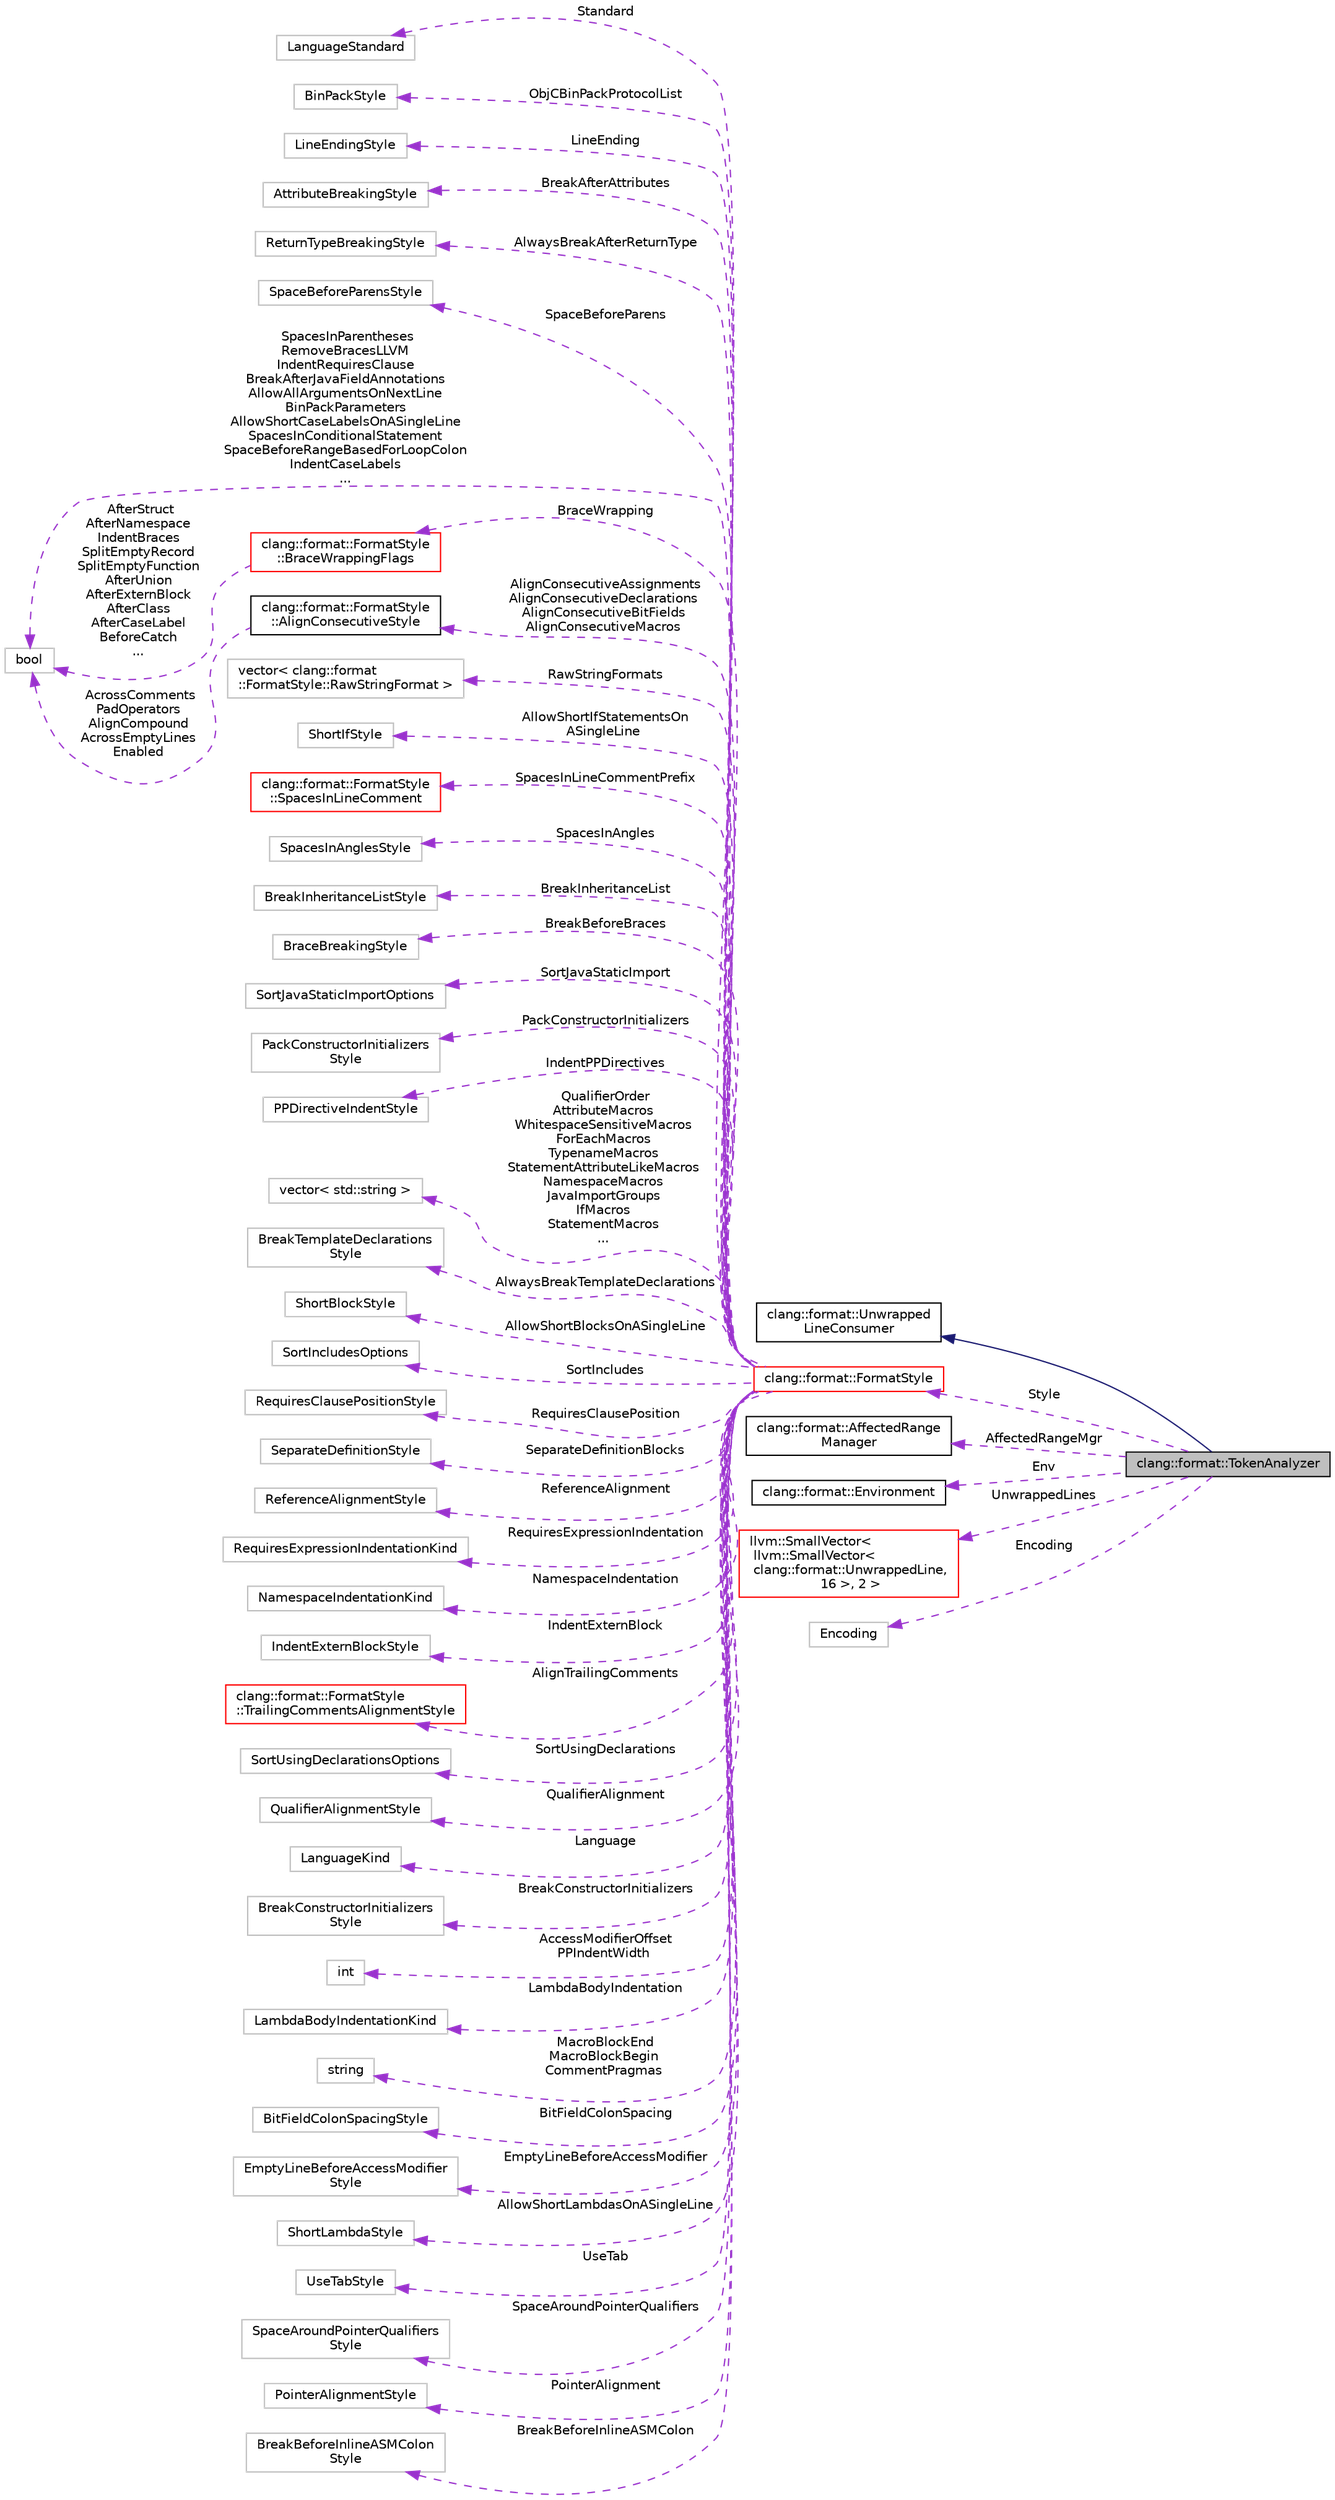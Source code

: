 digraph "clang::format::TokenAnalyzer"
{
 // LATEX_PDF_SIZE
  bgcolor="transparent";
  edge [fontname="Helvetica",fontsize="10",labelfontname="Helvetica",labelfontsize="10"];
  node [fontname="Helvetica",fontsize="10",shape=record];
  rankdir="LR";
  Node1 [label="clang::format::TokenAnalyzer",height=0.2,width=0.4,color="black", fillcolor="grey75", style="filled", fontcolor="black",tooltip=" "];
  Node2 -> Node1 [dir="back",color="midnightblue",fontsize="10",style="solid",fontname="Helvetica"];
  Node2 [label="clang::format::Unwrapped\lLineConsumer",height=0.2,width=0.4,color="black",URL="$classclang_1_1format_1_1UnwrappedLineConsumer.html",tooltip=" "];
  Node3 -> Node1 [dir="back",color="darkorchid3",fontsize="10",style="dashed",label=" Style" ,fontname="Helvetica"];
  Node3 [label="clang::format::FormatStyle",height=0.2,width=0.4,color="red",URL="$structclang_1_1format_1_1FormatStyle.html",tooltip="The FormatStyle is used to configure the formatting to follow specific guidelines."];
  Node4 -> Node3 [dir="back",color="darkorchid3",fontsize="10",style="dashed",label=" Standard" ,fontname="Helvetica"];
  Node4 [label="LanguageStandard",height=0.2,width=0.4,color="grey75",tooltip=" "];
  Node5 -> Node3 [dir="back",color="darkorchid3",fontsize="10",style="dashed",label=" ObjCBinPackProtocolList" ,fontname="Helvetica"];
  Node5 [label="BinPackStyle",height=0.2,width=0.4,color="grey75",tooltip=" "];
  Node6 -> Node3 [dir="back",color="darkorchid3",fontsize="10",style="dashed",label=" LineEnding" ,fontname="Helvetica"];
  Node6 [label="LineEndingStyle",height=0.2,width=0.4,color="grey75",tooltip=" "];
  Node7 -> Node3 [dir="back",color="darkorchid3",fontsize="10",style="dashed",label=" BreakAfterAttributes" ,fontname="Helvetica"];
  Node7 [label="AttributeBreakingStyle",height=0.2,width=0.4,color="grey75",tooltip=" "];
  Node8 -> Node3 [dir="back",color="darkorchid3",fontsize="10",style="dashed",label=" AlwaysBreakAfterReturnType" ,fontname="Helvetica"];
  Node8 [label="ReturnTypeBreakingStyle",height=0.2,width=0.4,color="grey75",tooltip=" "];
  Node9 -> Node3 [dir="back",color="darkorchid3",fontsize="10",style="dashed",label=" SpaceBeforeParens" ,fontname="Helvetica"];
  Node9 [label="SpaceBeforeParensStyle",height=0.2,width=0.4,color="grey75",tooltip=" "];
  Node10 -> Node3 [dir="back",color="darkorchid3",fontsize="10",style="dashed",label=" BraceWrapping" ,fontname="Helvetica"];
  Node10 [label="clang::format::FormatStyle\l::BraceWrappingFlags",height=0.2,width=0.4,color="red",URL="$structclang_1_1format_1_1FormatStyle_1_1BraceWrappingFlags.html",tooltip="Precise control over the wrapping of braces."];
  Node11 -> Node10 [dir="back",color="darkorchid3",fontsize="10",style="dashed",label=" AfterStruct\nAfterNamespace\nIndentBraces\nSplitEmptyRecord\nSplitEmptyFunction\nAfterUnion\nAfterExternBlock\nAfterClass\nAfterCaseLabel\nBeforeCatch\n..." ,fontname="Helvetica"];
  Node11 [label="bool",height=0.2,width=0.4,color="grey75",tooltip=" "];
  Node13 -> Node3 [dir="back",color="darkorchid3",fontsize="10",style="dashed",label=" RawStringFormats" ,fontname="Helvetica"];
  Node13 [label="vector\< clang::format\l::FormatStyle::RawStringFormat \>",height=0.2,width=0.4,color="grey75",tooltip=" "];
  Node14 -> Node3 [dir="back",color="darkorchid3",fontsize="10",style="dashed",label=" AllowShortIfStatementsOn\lASingleLine" ,fontname="Helvetica"];
  Node14 [label="ShortIfStyle",height=0.2,width=0.4,color="grey75",tooltip=" "];
  Node15 -> Node3 [dir="back",color="darkorchid3",fontsize="10",style="dashed",label=" SpacesInLineCommentPrefix" ,fontname="Helvetica"];
  Node15 [label="clang::format::FormatStyle\l::SpacesInLineComment",height=0.2,width=0.4,color="red",URL="$structclang_1_1format_1_1FormatStyle_1_1SpacesInLineComment.html",tooltip="Control of spaces within a single line comment."];
  Node17 -> Node3 [dir="back",color="darkorchid3",fontsize="10",style="dashed",label=" SpacesInAngles" ,fontname="Helvetica"];
  Node17 [label="SpacesInAnglesStyle",height=0.2,width=0.4,color="grey75",tooltip=" "];
  Node18 -> Node3 [dir="back",color="darkorchid3",fontsize="10",style="dashed",label=" BreakInheritanceList" ,fontname="Helvetica"];
  Node18 [label="BreakInheritanceListStyle",height=0.2,width=0.4,color="grey75",tooltip=" "];
  Node19 -> Node3 [dir="back",color="darkorchid3",fontsize="10",style="dashed",label=" BreakBeforeBraces" ,fontname="Helvetica"];
  Node19 [label="BraceBreakingStyle",height=0.2,width=0.4,color="grey75",tooltip=" "];
  Node20 -> Node3 [dir="back",color="darkorchid3",fontsize="10",style="dashed",label=" SortJavaStaticImport" ,fontname="Helvetica"];
  Node20 [label="SortJavaStaticImportOptions",height=0.2,width=0.4,color="grey75",tooltip=" "];
  Node21 -> Node3 [dir="back",color="darkorchid3",fontsize="10",style="dashed",label=" PackConstructorInitializers" ,fontname="Helvetica"];
  Node21 [label="PackConstructorInitializers\lStyle",height=0.2,width=0.4,color="grey75",tooltip=" "];
  Node22 -> Node3 [dir="back",color="darkorchid3",fontsize="10",style="dashed",label=" IndentPPDirectives" ,fontname="Helvetica"];
  Node22 [label="PPDirectiveIndentStyle",height=0.2,width=0.4,color="grey75",tooltip=" "];
  Node23 -> Node3 [dir="back",color="darkorchid3",fontsize="10",style="dashed",label=" QualifierOrder\nAttributeMacros\nWhitespaceSensitiveMacros\nForEachMacros\nTypenameMacros\nStatementAttributeLikeMacros\nNamespaceMacros\nJavaImportGroups\nIfMacros\nStatementMacros\n..." ,fontname="Helvetica"];
  Node23 [label="vector\< std::string \>",height=0.2,width=0.4,color="grey75",tooltip=" "];
  Node24 -> Node3 [dir="back",color="darkorchid3",fontsize="10",style="dashed",label=" AlwaysBreakTemplateDeclarations" ,fontname="Helvetica"];
  Node24 [label="BreakTemplateDeclarations\lStyle",height=0.2,width=0.4,color="grey75",tooltip=" "];
  Node25 -> Node3 [dir="back",color="darkorchid3",fontsize="10",style="dashed",label=" AllowShortBlocksOnASingleLine" ,fontname="Helvetica"];
  Node25 [label="ShortBlockStyle",height=0.2,width=0.4,color="grey75",tooltip=" "];
  Node26 -> Node3 [dir="back",color="darkorchid3",fontsize="10",style="dashed",label=" SortIncludes" ,fontname="Helvetica"];
  Node26 [label="SortIncludesOptions",height=0.2,width=0.4,color="grey75",tooltip=" "];
  Node27 -> Node3 [dir="back",color="darkorchid3",fontsize="10",style="dashed",label=" RequiresClausePosition" ,fontname="Helvetica"];
  Node27 [label="RequiresClausePositionStyle",height=0.2,width=0.4,color="grey75",tooltip=" "];
  Node28 -> Node3 [dir="back",color="darkorchid3",fontsize="10",style="dashed",label=" AlignConsecutiveAssignments\nAlignConsecutiveDeclarations\nAlignConsecutiveBitFields\nAlignConsecutiveMacros" ,fontname="Helvetica"];
  Node28 [label="clang::format::FormatStyle\l::AlignConsecutiveStyle",height=0.2,width=0.4,color="black",URL="$structclang_1_1format_1_1FormatStyle_1_1AlignConsecutiveStyle.html",tooltip="Alignment options."];
  Node11 -> Node28 [dir="back",color="darkorchid3",fontsize="10",style="dashed",label=" AcrossComments\nPadOperators\nAlignCompound\nAcrossEmptyLines\nEnabled" ,fontname="Helvetica"];
  Node29 -> Node3 [dir="back",color="darkorchid3",fontsize="10",style="dashed",label=" SeparateDefinitionBlocks" ,fontname="Helvetica"];
  Node29 [label="SeparateDefinitionStyle",height=0.2,width=0.4,color="grey75",tooltip=" "];
  Node30 -> Node3 [dir="back",color="darkorchid3",fontsize="10",style="dashed",label=" ReferenceAlignment" ,fontname="Helvetica"];
  Node30 [label="ReferenceAlignmentStyle",height=0.2,width=0.4,color="grey75",tooltip=" "];
  Node31 -> Node3 [dir="back",color="darkorchid3",fontsize="10",style="dashed",label=" RequiresExpressionIndentation" ,fontname="Helvetica"];
  Node31 [label="RequiresExpressionIndentationKind",height=0.2,width=0.4,color="grey75",tooltip=" "];
  Node32 -> Node3 [dir="back",color="darkorchid3",fontsize="10",style="dashed",label=" NamespaceIndentation" ,fontname="Helvetica"];
  Node32 [label="NamespaceIndentationKind",height=0.2,width=0.4,color="grey75",tooltip=" "];
  Node33 -> Node3 [dir="back",color="darkorchid3",fontsize="10",style="dashed",label=" IndentExternBlock" ,fontname="Helvetica"];
  Node33 [label="IndentExternBlockStyle",height=0.2,width=0.4,color="grey75",tooltip=" "];
  Node34 -> Node3 [dir="back",color="darkorchid3",fontsize="10",style="dashed",label=" AlignTrailingComments" ,fontname="Helvetica"];
  Node34 [label="clang::format::FormatStyle\l::TrailingCommentsAlignmentStyle",height=0.2,width=0.4,color="red",URL="$structclang_1_1format_1_1FormatStyle_1_1TrailingCommentsAlignmentStyle.html",tooltip="Alignment options."];
  Node36 -> Node3 [dir="back",color="darkorchid3",fontsize="10",style="dashed",label=" SortUsingDeclarations" ,fontname="Helvetica"];
  Node36 [label="SortUsingDeclarationsOptions",height=0.2,width=0.4,color="grey75",tooltip=" "];
  Node37 -> Node3 [dir="back",color="darkorchid3",fontsize="10",style="dashed",label=" QualifierAlignment" ,fontname="Helvetica"];
  Node37 [label="QualifierAlignmentStyle",height=0.2,width=0.4,color="grey75",tooltip=" "];
  Node38 -> Node3 [dir="back",color="darkorchid3",fontsize="10",style="dashed",label=" Language" ,fontname="Helvetica"];
  Node38 [label="LanguageKind",height=0.2,width=0.4,color="grey75",tooltip=" "];
  Node39 -> Node3 [dir="back",color="darkorchid3",fontsize="10",style="dashed",label=" BreakConstructorInitializers" ,fontname="Helvetica"];
  Node39 [label="BreakConstructorInitializers\lStyle",height=0.2,width=0.4,color="grey75",tooltip=" "];
  Node40 -> Node3 [dir="back",color="darkorchid3",fontsize="10",style="dashed",label=" AccessModifierOffset\nPPIndentWidth" ,fontname="Helvetica"];
  Node40 [label="int",height=0.2,width=0.4,color="grey75",tooltip=" "];
  Node41 -> Node3 [dir="back",color="darkorchid3",fontsize="10",style="dashed",label=" LambdaBodyIndentation" ,fontname="Helvetica"];
  Node41 [label="LambdaBodyIndentationKind",height=0.2,width=0.4,color="grey75",tooltip=" "];
  Node42 -> Node3 [dir="back",color="darkorchid3",fontsize="10",style="dashed",label=" MacroBlockEnd\nMacroBlockBegin\nCommentPragmas" ,fontname="Helvetica"];
  Node42 [label="string",height=0.2,width=0.4,color="grey75",tooltip=" "];
  Node43 -> Node3 [dir="back",color="darkorchid3",fontsize="10",style="dashed",label=" BitFieldColonSpacing" ,fontname="Helvetica"];
  Node43 [label="BitFieldColonSpacingStyle",height=0.2,width=0.4,color="grey75",tooltip=" "];
  Node11 -> Node3 [dir="back",color="darkorchid3",fontsize="10",style="dashed",label=" SpacesInParentheses\nRemoveBracesLLVM\nIndentRequiresClause\nBreakAfterJavaFieldAnnotations\nAllowAllArgumentsOnNextLine\nBinPackParameters\nAllowShortCaseLabelsOnASingleLine\nSpacesInConditionalStatement\nSpaceBeforeRangeBasedForLoopColon\nIndentCaseLabels\n..." ,fontname="Helvetica"];
  Node44 -> Node3 [dir="back",color="darkorchid3",fontsize="10",style="dashed",label=" EmptyLineBeforeAccessModifier" ,fontname="Helvetica"];
  Node44 [label="EmptyLineBeforeAccessModifier\lStyle",height=0.2,width=0.4,color="grey75",tooltip=" "];
  Node45 -> Node3 [dir="back",color="darkorchid3",fontsize="10",style="dashed",label=" AllowShortLambdasOnASingleLine" ,fontname="Helvetica"];
  Node45 [label="ShortLambdaStyle",height=0.2,width=0.4,color="grey75",tooltip=" "];
  Node46 -> Node3 [dir="back",color="darkorchid3",fontsize="10",style="dashed",label=" UseTab" ,fontname="Helvetica"];
  Node46 [label="UseTabStyle",height=0.2,width=0.4,color="grey75",tooltip=" "];
  Node47 -> Node3 [dir="back",color="darkorchid3",fontsize="10",style="dashed",label=" SpaceAroundPointerQualifiers" ,fontname="Helvetica"];
  Node47 [label="SpaceAroundPointerQualifiers\lStyle",height=0.2,width=0.4,color="grey75",tooltip=" "];
  Node48 -> Node3 [dir="back",color="darkorchid3",fontsize="10",style="dashed",label=" PointerAlignment" ,fontname="Helvetica"];
  Node48 [label="PointerAlignmentStyle",height=0.2,width=0.4,color="grey75",tooltip=" "];
  Node49 -> Node3 [dir="back",color="darkorchid3",fontsize="10",style="dashed",label=" BreakBeforeInlineASMColon" ,fontname="Helvetica"];
  Node49 [label="BreakBeforeInlineASMColon\lStyle",height=0.2,width=0.4,color="grey75",tooltip=" "];
  Node67 -> Node1 [dir="back",color="darkorchid3",fontsize="10",style="dashed",label=" AffectedRangeMgr" ,fontname="Helvetica"];
  Node67 [label="clang::format::AffectedRange\lManager",height=0.2,width=0.4,color="black",URL="$classclang_1_1format_1_1AffectedRangeManager.html",tooltip=" "];
  Node68 -> Node1 [dir="back",color="darkorchid3",fontsize="10",style="dashed",label=" Env" ,fontname="Helvetica"];
  Node68 [label="clang::format::Environment",height=0.2,width=0.4,color="black",URL="$classclang_1_1format_1_1Environment.html",tooltip=" "];
  Node69 -> Node1 [dir="back",color="darkorchid3",fontsize="10",style="dashed",label=" UnwrappedLines" ,fontname="Helvetica"];
  Node69 [label="llvm::SmallVector\<\l llvm::SmallVector\<\l clang::format::UnwrappedLine,\l 16 \>, 2 \>",height=0.2,width=0.4,color="red",URL="$classllvm_1_1SmallVector.html",tooltip=" "];
  Node71 -> Node1 [dir="back",color="darkorchid3",fontsize="10",style="dashed",label=" Encoding" ,fontname="Helvetica"];
  Node71 [label="Encoding",height=0.2,width=0.4,color="grey75",tooltip=" "];
}
